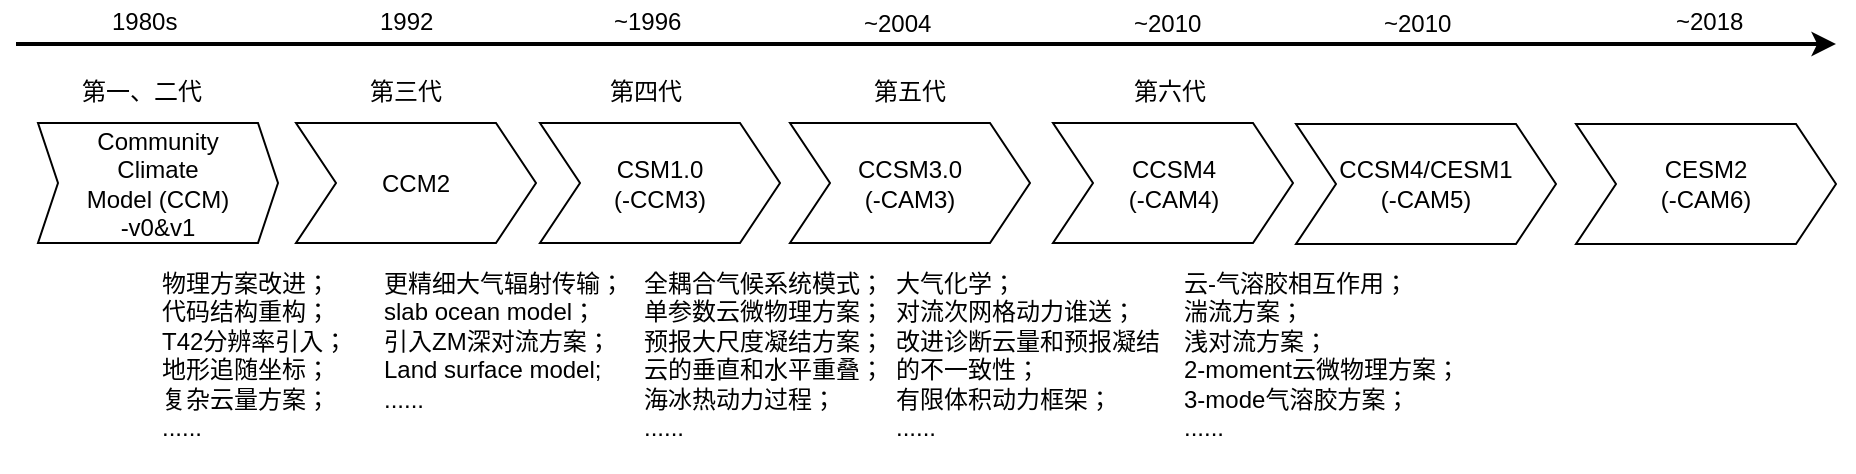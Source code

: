 <mxfile version="10.6.7" type="github"><diagram id="yviibQ4eNiCCNetYqgeV" name="Ã§Â¬Â¬ 1 Ã©Â¡Âµ"><mxGraphModel dx="865" dy="544" grid="1" gridSize="10" guides="1" tooltips="1" connect="1" arrows="1" fold="1" page="1" pageScale="1" pageWidth="827" pageHeight="1169" math="0" shadow="0"><root><mxCell id="0"/><mxCell id="1" parent="0"/><mxCell id="P2WO9MebloP_8y7KyNzN-1" value="Community &lt;br&gt;Climate &lt;br&gt;Model (CCM)&lt;br&gt;-v0&amp;amp;v1" style="shape=step;perimeter=stepPerimeter;whiteSpace=wrap;html=1;fixedSize=1;size=10;" parent="1" vertex="1"><mxGeometry x="31" y="128.5" width="120" height="60" as="geometry"/></mxCell><mxCell id="P2WO9MebloP_8y7KyNzN-2" value="CCM2" style="shape=step;perimeter=stepPerimeter;whiteSpace=wrap;html=1;fixedSize=1;" parent="1" vertex="1"><mxGeometry x="160" y="128.5" width="120" height="60" as="geometry"/></mxCell><mxCell id="P2WO9MebloP_8y7KyNzN-5" value="CSM1.0&lt;br&gt;(-CCM3)" style="shape=step;perimeter=stepPerimeter;whiteSpace=wrap;html=1;fixedSize=1;" parent="1" vertex="1"><mxGeometry x="282" y="128.5" width="120" height="60" as="geometry"/></mxCell><mxCell id="P2WO9MebloP_8y7KyNzN-6" value="CCSM3.0&lt;br&gt;(-CAM3)&lt;br&gt;" style="shape=step;perimeter=stepPerimeter;whiteSpace=wrap;html=1;fixedSize=1;" parent="1" vertex="1"><mxGeometry x="407" y="128.5" width="120" height="60" as="geometry"/></mxCell><mxCell id="P2WO9MebloP_8y7KyNzN-7" value="CCSM4&lt;br&gt;(-CAM4)&lt;br&gt;" style="shape=step;perimeter=stepPerimeter;whiteSpace=wrap;html=1;fixedSize=1;" parent="1" vertex="1"><mxGeometry x="538.5" y="128.5" width="120" height="60" as="geometry"/></mxCell><mxCell id="P2WO9MebloP_8y7KyNzN-8" value="CCSM4/CESM1&lt;br&gt;(-CAM5)&lt;br&gt;" style="shape=step;perimeter=stepPerimeter;whiteSpace=wrap;html=1;fixedSize=1;" parent="1" vertex="1"><mxGeometry x="660" y="129" width="130" height="60" as="geometry"/></mxCell><mxCell id="P2WO9MebloP_8y7KyNzN-12" value="1980s" style="text;html=1;resizable=0;points=[];autosize=1;align=left;verticalAlign=top;spacingTop=-4;" parent="1" vertex="1"><mxGeometry x="66" y="67.5" width="50" height="20" as="geometry"/></mxCell><mxCell id="P2WO9MebloP_8y7KyNzN-13" value="~1996" style="text;html=1;resizable=0;points=[];autosize=1;align=left;verticalAlign=top;spacingTop=-4;" parent="1" vertex="1"><mxGeometry x="317" y="67.5" width="50" height="20" as="geometry"/></mxCell><mxCell id="P2WO9MebloP_8y7KyNzN-14" value="~2010" style="text;html=1;resizable=0;points=[];autosize=1;align=left;verticalAlign=top;spacingTop=-4;" parent="1" vertex="1"><mxGeometry x="577" y="69" width="50" height="20" as="geometry"/></mxCell><mxCell id="P2WO9MebloP_8y7KyNzN-15" value="~2004" style="text;html=1;resizable=0;points=[];autosize=1;align=left;verticalAlign=top;spacingTop=-4;" parent="1" vertex="1"><mxGeometry x="442" y="69" width="50" height="20" as="geometry"/></mxCell><mxCell id="P2WO9MebloP_8y7KyNzN-17" value="1992" style="text;html=1;resizable=0;points=[];autosize=1;align=left;verticalAlign=top;spacingTop=-4;" parent="1" vertex="1"><mxGeometry x="200" y="67.5" width="40" height="20" as="geometry"/></mxCell><mxCell id="P2WO9MebloP_8y7KyNzN-18" value="第四代" style="text;html=1;resizable=0;points=[];autosize=1;align=left;verticalAlign=top;spacingTop=-4;" parent="1" vertex="1"><mxGeometry x="315" y="102.5" width="50" height="20" as="geometry"/></mxCell><mxCell id="P2WO9MebloP_8y7KyNzN-19" value="第五代" style="text;html=1;resizable=0;points=[];autosize=1;align=left;verticalAlign=top;spacingTop=-4;" parent="1" vertex="1"><mxGeometry x="447" y="102.5" width="50" height="20" as="geometry"/></mxCell><mxCell id="P2WO9MebloP_8y7KyNzN-20" value="第六代" style="text;html=1;resizable=0;points=[];autosize=1;align=left;verticalAlign=top;spacingTop=-4;" parent="1" vertex="1"><mxGeometry x="576.5" y="102.5" width="50" height="20" as="geometry"/></mxCell><mxCell id="P2WO9MebloP_8y7KyNzN-21" value="第三代" style="text;html=1;resizable=0;points=[];autosize=1;align=left;verticalAlign=top;spacingTop=-4;" parent="1" vertex="1"><mxGeometry x="195" y="102.5" width="50" height="20" as="geometry"/></mxCell><mxCell id="P2WO9MebloP_8y7KyNzN-22" value="第一、二代" style="text;html=1;resizable=0;points=[];autosize=1;align=left;verticalAlign=top;spacingTop=-4;" parent="1" vertex="1"><mxGeometry x="51" y="102.5" width="80" height="20" as="geometry"/></mxCell><mxCell id="P2WO9MebloP_8y7KyNzN-23" value="~2010" style="text;html=1;resizable=0;points=[];autosize=1;align=left;verticalAlign=top;spacingTop=-4;" parent="1" vertex="1"><mxGeometry x="702" y="69" width="50" height="20" as="geometry"/></mxCell><mxCell id="P2WO9MebloP_8y7KyNzN-24" value="" style="endArrow=classic;html=1;strokeWidth=2;" parent="1" edge="1"><mxGeometry width="50" height="50" relative="1" as="geometry"><mxPoint x="20" y="89" as="sourcePoint"/><mxPoint x="930" y="89" as="targetPoint"/></mxGeometry></mxCell><mxCell id="ZL25Dkmzk6AyiWh0gpIO-1" value="物理方案改进；&lt;br&gt;代码结构重构；&lt;br&gt;T42分辨率引入；&lt;br&gt;地形追随坐标；&lt;br&gt;复杂云量方案；&lt;br&gt;......&lt;br&gt;" style="text;html=1;resizable=0;points=[];autosize=1;align=left;verticalAlign=top;spacingTop=-4;" parent="1" vertex="1"><mxGeometry x="91" y="199" width="110" height="90" as="geometry"/></mxCell><mxCell id="ZL25Dkmzk6AyiWh0gpIO-4" value="更精细大气辐射传输；&lt;br&gt;slab ocean model；&lt;br&gt;引入ZM深对流方案；&lt;br&gt;Land surface model;&amp;nbsp;&lt;br&gt;......&lt;br&gt;&lt;br&gt;" style="text;html=1;resizable=0;points=[];autosize=1;align=left;verticalAlign=top;spacingTop=-4;" parent="1" vertex="1"><mxGeometry x="202" y="199" width="140" height="90" as="geometry"/></mxCell><mxCell id="ZL25Dkmzk6AyiWh0gpIO-7" value="全耦合气候系统模式；&lt;br&gt;单参数云微物理方案；&lt;br&gt;预报大尺度凝结方案；&lt;br&gt;云的垂直和水平重叠；&lt;br&gt;海冰热动力过程；&lt;br&gt;......&lt;br&gt;" style="text;html=1;resizable=0;points=[];autosize=1;align=left;verticalAlign=top;spacingTop=-4;" parent="1" vertex="1"><mxGeometry x="332" y="199" width="140" height="90" as="geometry"/></mxCell><mxCell id="ZL25Dkmzk6AyiWh0gpIO-8" value="&lt;div style=&quot;text-align: left&quot;&gt;&lt;span&gt;大气化学；&lt;/span&gt;&lt;/div&gt;&lt;div style=&quot;text-align: left&quot;&gt;&lt;span&gt;对流次网格动力谁送；&lt;/span&gt;&lt;/div&gt;&lt;div style=&quot;text-align: left&quot;&gt;&lt;span&gt;改进诊断云量和预报&lt;/span&gt;&lt;span&gt;凝结&lt;/span&gt;&lt;/div&gt;&lt;div style=&quot;text-align: left&quot;&gt;&lt;span&gt;的不一致性；&lt;/span&gt;&lt;/div&gt;&lt;div style=&quot;text-align: left&quot;&gt;&lt;span&gt;有限体积动力框架；&lt;/span&gt;&lt;/div&gt;&lt;div style=&quot;text-align: left&quot;&gt;......&lt;/div&gt;&lt;div style=&quot;text-align: left&quot;&gt;&lt;br&gt;&lt;/div&gt;" style="text;html=1;resizable=0;points=[];autosize=1;align=left;verticalAlign=top;spacingTop=-4;" parent="1" vertex="1"><mxGeometry x="457.5" y="199" width="150" height="100" as="geometry"/></mxCell><mxCell id="ZL25Dkmzk6AyiWh0gpIO-9" value="云-气溶胶相互作用；&lt;br&gt;湍流方案；&lt;br&gt;浅对流方案；&lt;br&gt;2-moment云微物理方案；&lt;br&gt;3-mode气溶胶方案；&lt;br&gt;......&lt;br&gt;" style="text;html=1;resizable=0;points=[];autosize=1;align=left;verticalAlign=top;spacingTop=-4;" parent="1" vertex="1"><mxGeometry x="602" y="199" width="150" height="90" as="geometry"/></mxCell><mxCell id="GjHuJ4_NswO818ik1OHs-1" value="CESM2&lt;br&gt;(-CAM6)&lt;br&gt;" style="shape=step;perimeter=stepPerimeter;whiteSpace=wrap;html=1;fixedSize=1;" vertex="1" parent="1"><mxGeometry x="800" y="129" width="130" height="60" as="geometry"/></mxCell><mxCell id="GjHuJ4_NswO818ik1OHs-2" value="~2018" style="text;html=1;resizable=0;points=[];autosize=1;align=left;verticalAlign=top;spacingTop=-4;" vertex="1" parent="1"><mxGeometry x="848" y="67.5" width="50" height="20" as="geometry"/></mxCell></root></mxGraphModel></diagram></mxfile>